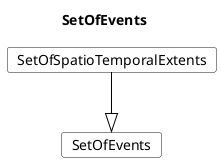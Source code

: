 @startuml
Title SetOfEvents 

Card SetOfEvents #fff [
SetOfEvents
]
Card SetOfSpatioTemporalExtents #fff [
SetOfSpatioTemporalExtents
]
SetOfSpatioTemporalExtents --|> SetOfEvents  #000 
@enduml